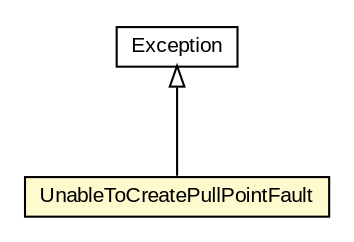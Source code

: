 #!/usr/local/bin/dot
#
# Class diagram 
# Generated by UMLGraph version R5_6-24-gf6e263 (http://www.umlgraph.org/)
#

digraph G {
	edge [fontname="arial",fontsize=10,labelfontname="arial",labelfontsize=10];
	node [fontname="arial",fontsize=10,shape=plaintext];
	nodesep=0.25;
	ranksep=0.5;
	// org.oasis_open.docs.wsn.brw_2.UnableToCreatePullPointFault
	c1241200 [label=<<table title="org.oasis_open.docs.wsn.brw_2.UnableToCreatePullPointFault" border="0" cellborder="1" cellspacing="0" cellpadding="2" port="p" bgcolor="lemonChiffon" href="./UnableToCreatePullPointFault.html">
		<tr><td><table border="0" cellspacing="0" cellpadding="1">
<tr><td align="center" balign="center"> UnableToCreatePullPointFault </td></tr>
		</table></td></tr>
		</table>>, URL="./UnableToCreatePullPointFault.html", fontname="arial", fontcolor="black", fontsize=10.0];
	//org.oasis_open.docs.wsn.brw_2.UnableToCreatePullPointFault extends java.lang.Exception
	c1242325:p -> c1241200:p [dir=back,arrowtail=empty];
	// java.lang.Exception
	c1242325 [label=<<table title="java.lang.Exception" border="0" cellborder="1" cellspacing="0" cellpadding="2" port="p" href="http://java.sun.com/j2se/1.4.2/docs/api/java/lang/Exception.html">
		<tr><td><table border="0" cellspacing="0" cellpadding="1">
<tr><td align="center" balign="center"> Exception </td></tr>
		</table></td></tr>
		</table>>, URL="http://java.sun.com/j2se/1.4.2/docs/api/java/lang/Exception.html", fontname="arial", fontcolor="black", fontsize=10.0];
}

